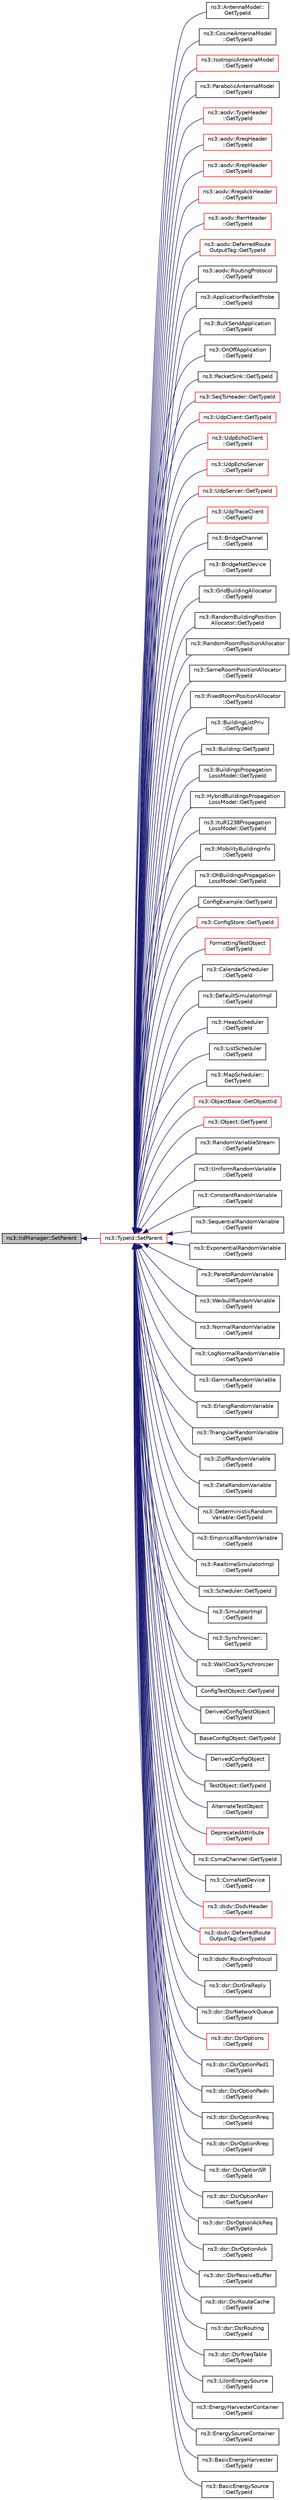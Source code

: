 digraph "ns3::IidManager::SetParent"
{
  edge [fontname="Helvetica",fontsize="10",labelfontname="Helvetica",labelfontsize="10"];
  node [fontname="Helvetica",fontsize="10",shape=record];
  rankdir="LR";
  Node1 [label="ns3::IidManager::SetParent",height=0.2,width=0.4,color="black", fillcolor="grey75", style="filled", fontcolor="black"];
  Node1 -> Node2 [dir="back",color="midnightblue",fontsize="10",style="solid"];
  Node2 [label="ns3::TypeId::SetParent",height=0.2,width=0.4,color="red", fillcolor="white", style="filled",URL="$d6/d11/classns3_1_1TypeId.html#abaaca67ab7d2471067e7c275df0f7309"];
  Node2 -> Node3 [dir="back",color="midnightblue",fontsize="10",style="solid"];
  Node3 [label="ns3::AntennaModel::\lGetTypeId",height=0.2,width=0.4,color="black", fillcolor="white", style="filled",URL="$df/d1c/classns3_1_1AntennaModel.html#abc7259cfbe01ca722dc843c95da66322"];
  Node2 -> Node4 [dir="back",color="midnightblue",fontsize="10",style="solid"];
  Node4 [label="ns3::CosineAntennaModel\l::GetTypeId",height=0.2,width=0.4,color="black", fillcolor="white", style="filled",URL="$d6/d8d/classns3_1_1CosineAntennaModel.html#a9424e417e8a7e4ac55d1779f4d1d1a2f"];
  Node2 -> Node5 [dir="back",color="midnightblue",fontsize="10",style="solid"];
  Node5 [label="ns3::IsotropicAntennaModel\l::GetTypeId",height=0.2,width=0.4,color="red", fillcolor="white", style="filled",URL="$db/d37/classns3_1_1IsotropicAntennaModel.html#a028bb9c62be849c5c39e9948e8d2d782"];
  Node2 -> Node6 [dir="back",color="midnightblue",fontsize="10",style="solid"];
  Node6 [label="ns3::ParabolicAntennaModel\l::GetTypeId",height=0.2,width=0.4,color="black", fillcolor="white", style="filled",URL="$df/d58/classns3_1_1ParabolicAntennaModel.html#a0d934cb882753be1dcaf09303fda25db"];
  Node2 -> Node7 [dir="back",color="midnightblue",fontsize="10",style="solid"];
  Node7 [label="ns3::aodv::TypeHeader\l::GetTypeId",height=0.2,width=0.4,color="red", fillcolor="white", style="filled",URL="$d7/d53/classns3_1_1aodv_1_1TypeHeader.html#ae51635a191a4d006a4d5fc9e080836e9"];
  Node2 -> Node8 [dir="back",color="midnightblue",fontsize="10",style="solid"];
  Node8 [label="ns3::aodv::RreqHeader\l::GetTypeId",height=0.2,width=0.4,color="red", fillcolor="white", style="filled",URL="$db/d7d/classns3_1_1aodv_1_1RreqHeader.html#a7e439fdc5e8d94f1d30e69be362e89d4"];
  Node2 -> Node9 [dir="back",color="midnightblue",fontsize="10",style="solid"];
  Node9 [label="ns3::aodv::RrepHeader\l::GetTypeId",height=0.2,width=0.4,color="red", fillcolor="white", style="filled",URL="$df/d54/classns3_1_1aodv_1_1RrepHeader.html#a59f8b82f9e419441deaada01247cf59a"];
  Node2 -> Node10 [dir="back",color="midnightblue",fontsize="10",style="solid"];
  Node10 [label="ns3::aodv::RrepAckHeader\l::GetTypeId",height=0.2,width=0.4,color="red", fillcolor="white", style="filled",URL="$d7/d46/classns3_1_1aodv_1_1RrepAckHeader.html#aa79131f5c5d50772ee95423d8373ac68"];
  Node2 -> Node11 [dir="back",color="midnightblue",fontsize="10",style="solid"];
  Node11 [label="ns3::aodv::RerrHeader\l::GetTypeId",height=0.2,width=0.4,color="red", fillcolor="white", style="filled",URL="$d2/df8/classns3_1_1aodv_1_1RerrHeader.html#a157ea3445eb80678db23a667e7a6bb6e"];
  Node2 -> Node12 [dir="back",color="midnightblue",fontsize="10",style="solid"];
  Node12 [label="ns3::aodv::DeferredRoute\lOutputTag::GetTypeId",height=0.2,width=0.4,color="red", fillcolor="white", style="filled",URL="$d7/d0f/classns3_1_1aodv_1_1DeferredRouteOutputTag.html#a3e24798c22ba3449fecb676cd51dce1c"];
  Node2 -> Node13 [dir="back",color="midnightblue",fontsize="10",style="solid"];
  Node13 [label="ns3::aodv::RoutingProtocol\l::GetTypeId",height=0.2,width=0.4,color="black", fillcolor="white", style="filled",URL="$db/dd0/classns3_1_1aodv_1_1RoutingProtocol.html#a430a9cb799a51fc76e8e1580edf5f413"];
  Node2 -> Node14 [dir="back",color="midnightblue",fontsize="10",style="solid"];
  Node14 [label="ns3::ApplicationPacketProbe\l::GetTypeId",height=0.2,width=0.4,color="black", fillcolor="white", style="filled",URL="$d6/dfc/classns3_1_1ApplicationPacketProbe.html#aeaab4ee7ff5a096c759241d18c052b43",tooltip="Get the type ID. "];
  Node2 -> Node15 [dir="back",color="midnightblue",fontsize="10",style="solid"];
  Node15 [label="ns3::BulkSendApplication\l::GetTypeId",height=0.2,width=0.4,color="black", fillcolor="white", style="filled",URL="$de/dc0/classns3_1_1BulkSendApplication.html#ae019765d0ae807c8072ceee06f7ca66c",tooltip="Get the type ID. "];
  Node2 -> Node16 [dir="back",color="midnightblue",fontsize="10",style="solid"];
  Node16 [label="ns3::OnOffApplication\l::GetTypeId",height=0.2,width=0.4,color="black", fillcolor="white", style="filled",URL="$dc/d04/classns3_1_1OnOffApplication.html#a7e8932f513ab370e05db14f28389a2ec",tooltip="Get the type ID. "];
  Node2 -> Node17 [dir="back",color="midnightblue",fontsize="10",style="solid"];
  Node17 [label="ns3::PacketSink::GetTypeId",height=0.2,width=0.4,color="black", fillcolor="white", style="filled",URL="$d9/dcb/classns3_1_1PacketSink.html#a1e48dd11e1375c234e0276b00919900e",tooltip="Get the type ID. "];
  Node2 -> Node18 [dir="back",color="midnightblue",fontsize="10",style="solid"];
  Node18 [label="ns3::SeqTsHeader::GetTypeId",height=0.2,width=0.4,color="red", fillcolor="white", style="filled",URL="$d7/dd7/classns3_1_1SeqTsHeader.html#a93ebc5242bc058f8f8ffdfac5f97bf01",tooltip="Get the type ID. "];
  Node2 -> Node19 [dir="back",color="midnightblue",fontsize="10",style="solid"];
  Node19 [label="ns3::UdpClient::GetTypeId",height=0.2,width=0.4,color="red", fillcolor="white", style="filled",URL="$de/da9/classns3_1_1UdpClient.html#adfc2de1bb83a6543cbaa60cc85a01049",tooltip="Get the type ID. "];
  Node2 -> Node20 [dir="back",color="midnightblue",fontsize="10",style="solid"];
  Node20 [label="ns3::UdpEchoClient\l::GetTypeId",height=0.2,width=0.4,color="red", fillcolor="white", style="filled",URL="$de/d6b/classns3_1_1UdpEchoClient.html#a588785708510507df96ccef98df75adc",tooltip="Get the type ID. "];
  Node2 -> Node21 [dir="back",color="midnightblue",fontsize="10",style="solid"];
  Node21 [label="ns3::UdpEchoServer\l::GetTypeId",height=0.2,width=0.4,color="red", fillcolor="white", style="filled",URL="$df/dc8/classns3_1_1UdpEchoServer.html#a2a7915bfe902587df682c6461797e0fd",tooltip="Get the type ID. "];
  Node2 -> Node22 [dir="back",color="midnightblue",fontsize="10",style="solid"];
  Node22 [label="ns3::UdpServer::GetTypeId",height=0.2,width=0.4,color="red", fillcolor="white", style="filled",URL="$d0/d90/classns3_1_1UdpServer.html#a61864021612e37496fa36d5574934ad0",tooltip="Get the type ID. "];
  Node2 -> Node23 [dir="back",color="midnightblue",fontsize="10",style="solid"];
  Node23 [label="ns3::UdpTraceClient\l::GetTypeId",height=0.2,width=0.4,color="red", fillcolor="white", style="filled",URL="$d4/d5a/structns3_1_1UdpTraceClient.html#ace3de2afbfae12cb73fc78a55f22399c",tooltip="Get the type ID. "];
  Node2 -> Node24 [dir="back",color="midnightblue",fontsize="10",style="solid"];
  Node24 [label="ns3::BridgeChannel\l::GetTypeId",height=0.2,width=0.4,color="black", fillcolor="white", style="filled",URL="$d0/d12/classns3_1_1BridgeChannel.html#a712e64db6fe85a59c1b38cfa914c9a77",tooltip="Get the type ID. "];
  Node2 -> Node25 [dir="back",color="midnightblue",fontsize="10",style="solid"];
  Node25 [label="ns3::BridgeNetDevice\l::GetTypeId",height=0.2,width=0.4,color="black", fillcolor="white", style="filled",URL="$d9/d8d/classns3_1_1BridgeNetDevice.html#a9c8adb9ce413618caaa052929b69a6c9",tooltip="Get the type ID. "];
  Node2 -> Node26 [dir="back",color="midnightblue",fontsize="10",style="solid"];
  Node26 [label="ns3::GridBuildingAllocator\l::GetTypeId",height=0.2,width=0.4,color="black", fillcolor="white", style="filled",URL="$d5/df7/classns3_1_1GridBuildingAllocator.html#a18a0da62eeeb9230f7cf3bb0a71273cd"];
  Node2 -> Node27 [dir="back",color="midnightblue",fontsize="10",style="solid"];
  Node27 [label="ns3::RandomBuildingPosition\lAllocator::GetTypeId",height=0.2,width=0.4,color="black", fillcolor="white", style="filled",URL="$de/d30/classns3_1_1RandomBuildingPositionAllocator.html#a15b1e3e6a0951073795e5e05d5ac28f1"];
  Node2 -> Node28 [dir="back",color="midnightblue",fontsize="10",style="solid"];
  Node28 [label="ns3::RandomRoomPositionAllocator\l::GetTypeId",height=0.2,width=0.4,color="black", fillcolor="white", style="filled",URL="$dd/d26/classns3_1_1RandomRoomPositionAllocator.html#acbf3b609e7cd7f8b632e03f75e0ba638"];
  Node2 -> Node29 [dir="back",color="midnightblue",fontsize="10",style="solid"];
  Node29 [label="ns3::SameRoomPositionAllocator\l::GetTypeId",height=0.2,width=0.4,color="black", fillcolor="white", style="filled",URL="$db/dd1/classns3_1_1SameRoomPositionAllocator.html#aebfda3d5331e4f10cf22c932d24b4185"];
  Node2 -> Node30 [dir="back",color="midnightblue",fontsize="10",style="solid"];
  Node30 [label="ns3::FixedRoomPositionAllocator\l::GetTypeId",height=0.2,width=0.4,color="black", fillcolor="white", style="filled",URL="$d7/d7b/classns3_1_1FixedRoomPositionAllocator.html#ad764f1d8b8a236c77d08e64e9c39d4b5"];
  Node2 -> Node31 [dir="back",color="midnightblue",fontsize="10",style="solid"];
  Node31 [label="ns3::BuildingListPriv\l::GetTypeId",height=0.2,width=0.4,color="black", fillcolor="white", style="filled",URL="$db/d61/classns3_1_1BuildingListPriv.html#a5c3e5a780d4582319e905ccbdea822a6"];
  Node2 -> Node32 [dir="back",color="midnightblue",fontsize="10",style="solid"];
  Node32 [label="ns3::Building::GetTypeId",height=0.2,width=0.4,color="black", fillcolor="white", style="filled",URL="$d3/d67/classns3_1_1Building.html#ad8d823ade148dd17d8767427d1986d02"];
  Node2 -> Node33 [dir="back",color="midnightblue",fontsize="10",style="solid"];
  Node33 [label="ns3::BuildingsPropagation\lLossModel::GetTypeId",height=0.2,width=0.4,color="black", fillcolor="white", style="filled",URL="$db/db0/classns3_1_1BuildingsPropagationLossModel.html#a1a4accdc8f9f8edd9ba4768827d199dd"];
  Node2 -> Node34 [dir="back",color="midnightblue",fontsize="10",style="solid"];
  Node34 [label="ns3::HybridBuildingsPropagation\lLossModel::GetTypeId",height=0.2,width=0.4,color="black", fillcolor="white", style="filled",URL="$de/df8/classns3_1_1HybridBuildingsPropagationLossModel.html#a3e26c59932db0dd4d979fc57dd1721f1"];
  Node2 -> Node35 [dir="back",color="midnightblue",fontsize="10",style="solid"];
  Node35 [label="ns3::ItuR1238Propagation\lLossModel::GetTypeId",height=0.2,width=0.4,color="black", fillcolor="white", style="filled",URL="$df/d3f/classns3_1_1ItuR1238PropagationLossModel.html#a669516317b90f03ed14e9428584d64cf"];
  Node2 -> Node36 [dir="back",color="midnightblue",fontsize="10",style="solid"];
  Node36 [label="ns3::MobilityBuildingInfo\l::GetTypeId",height=0.2,width=0.4,color="black", fillcolor="white", style="filled",URL="$d4/d71/classns3_1_1MobilityBuildingInfo.html#a3883968110a71e266417d3d708f4c539"];
  Node2 -> Node37 [dir="back",color="midnightblue",fontsize="10",style="solid"];
  Node37 [label="ns3::OhBuildingsPropagation\lLossModel::GetTypeId",height=0.2,width=0.4,color="black", fillcolor="white", style="filled",URL="$d4/d0d/classns3_1_1OhBuildingsPropagationLossModel.html#adacfe04d549b83bbaad33eb081892b8b"];
  Node2 -> Node38 [dir="back",color="midnightblue",fontsize="10",style="solid"];
  Node38 [label="ConfigExample::GetTypeId",height=0.2,width=0.4,color="black", fillcolor="white", style="filled",URL="$d9/d6a/classConfigExample.html#a39bcd8eba98abec19379fc4111388fd0"];
  Node2 -> Node39 [dir="back",color="midnightblue",fontsize="10",style="solid"];
  Node39 [label="ns3::ConfigStore::GetTypeId",height=0.2,width=0.4,color="red", fillcolor="white", style="filled",URL="$da/d51/classns3_1_1ConfigStore.html#a2d97fcf9f1dbf395cfa184a191689e41"];
  Node2 -> Node40 [dir="back",color="midnightblue",fontsize="10",style="solid"];
  Node40 [label="FormattingTestObject\l::GetTypeId",height=0.2,width=0.4,color="red", fillcolor="white", style="filled",URL="$de/df4/classFormattingTestObject.html#a8d01d15af307907b4bd8e54ee8549526"];
  Node2 -> Node41 [dir="back",color="midnightblue",fontsize="10",style="solid"];
  Node41 [label="ns3::CalendarScheduler\l::GetTypeId",height=0.2,width=0.4,color="black", fillcolor="white", style="filled",URL="$db/dfc/classns3_1_1CalendarScheduler.html#a862815eb693b8db0f2d53f7eb9eb4ca2"];
  Node2 -> Node42 [dir="back",color="midnightblue",fontsize="10",style="solid"];
  Node42 [label="ns3::DefaultSimulatorImpl\l::GetTypeId",height=0.2,width=0.4,color="black", fillcolor="white", style="filled",URL="$de/d04/classns3_1_1DefaultSimulatorImpl.html#ac9eafae22410ec66b808b6c1e4002127"];
  Node2 -> Node43 [dir="back",color="midnightblue",fontsize="10",style="solid"];
  Node43 [label="ns3::HeapScheduler\l::GetTypeId",height=0.2,width=0.4,color="black", fillcolor="white", style="filled",URL="$da/db2/classns3_1_1HeapScheduler.html#a2b7af8a7c1a573488d9f7ccb4ad10cae"];
  Node2 -> Node44 [dir="back",color="midnightblue",fontsize="10",style="solid"];
  Node44 [label="ns3::ListScheduler\l::GetTypeId",height=0.2,width=0.4,color="black", fillcolor="white", style="filled",URL="$d8/d42/classns3_1_1ListScheduler.html#ae80a20a5870f1e54552ea534875a2aae"];
  Node2 -> Node45 [dir="back",color="midnightblue",fontsize="10",style="solid"];
  Node45 [label="ns3::MapScheduler::\lGetTypeId",height=0.2,width=0.4,color="black", fillcolor="white", style="filled",URL="$d9/d56/classns3_1_1MapScheduler.html#a4d57f849a2e3ddfe4542de1224fd7e10"];
  Node2 -> Node46 [dir="back",color="midnightblue",fontsize="10",style="solid"];
  Node46 [label="ns3::ObjectBase::GetObjectIid",height=0.2,width=0.4,color="red", fillcolor="white", style="filled",URL="$d2/dac/classns3_1_1ObjectBase.html#a4fcfd18844c60f163c5dce52456d111b"];
  Node2 -> Node47 [dir="back",color="midnightblue",fontsize="10",style="solid"];
  Node47 [label="ns3::Object::GetTypeId",height=0.2,width=0.4,color="red", fillcolor="white", style="filled",URL="$d9/d77/classns3_1_1Object.html#a1d040243983ab74ec923bde26d7cb7e7",tooltip="Register this type. "];
  Node2 -> Node48 [dir="back",color="midnightblue",fontsize="10",style="solid"];
  Node48 [label="ns3::RandomVariableStream\l::GetTypeId",height=0.2,width=0.4,color="black", fillcolor="white", style="filled",URL="$dc/daa/classns3_1_1RandomVariableStream.html#a0b11fa19bc54cca33458c4e1fe7226d5",tooltip="Register this type. "];
  Node2 -> Node49 [dir="back",color="midnightblue",fontsize="10",style="solid"];
  Node49 [label="ns3::UniformRandomVariable\l::GetTypeId",height=0.2,width=0.4,color="black", fillcolor="white", style="filled",URL="$d0/d5b/classns3_1_1UniformRandomVariable.html#a972caf9fb5d1cdde200ba9cf7307c73e",tooltip="Register this type. "];
  Node2 -> Node50 [dir="back",color="midnightblue",fontsize="10",style="solid"];
  Node50 [label="ns3::ConstantRandomVariable\l::GetTypeId",height=0.2,width=0.4,color="black", fillcolor="white", style="filled",URL="$d3/dcc/classns3_1_1ConstantRandomVariable.html#aabbc24264cadb6e2103bd57964861b22",tooltip="Register this type. "];
  Node2 -> Node51 [dir="back",color="midnightblue",fontsize="10",style="solid"];
  Node51 [label="ns3::SequentialRandomVariable\l::GetTypeId",height=0.2,width=0.4,color="black", fillcolor="white", style="filled",URL="$de/df4/classns3_1_1SequentialRandomVariable.html#a0d5681ef517e100c2a3ad5f8dccd9dc7",tooltip="Register this type. "];
  Node2 -> Node52 [dir="back",color="midnightblue",fontsize="10",style="solid"];
  Node52 [label="ns3::ExponentialRandomVariable\l::GetTypeId",height=0.2,width=0.4,color="black", fillcolor="white", style="filled",URL="$d6/d98/classns3_1_1ExponentialRandomVariable.html#ad5fe09ca96d45ee9e10b88bdb7f747bf",tooltip="Register this type. "];
  Node2 -> Node53 [dir="back",color="midnightblue",fontsize="10",style="solid"];
  Node53 [label="ns3::ParetoRandomVariable\l::GetTypeId",height=0.2,width=0.4,color="black", fillcolor="white", style="filled",URL="$dd/d2e/classns3_1_1ParetoRandomVariable.html#a67aef9aab600df6b3f42a07b75b83dc2",tooltip="Register this type. "];
  Node2 -> Node54 [dir="back",color="midnightblue",fontsize="10",style="solid"];
  Node54 [label="ns3::WeibullRandomVariable\l::GetTypeId",height=0.2,width=0.4,color="black", fillcolor="white", style="filled",URL="$d9/daf/classns3_1_1WeibullRandomVariable.html#aab32ae576b15af76429351cfedf590a5",tooltip="Register this type. "];
  Node2 -> Node55 [dir="back",color="midnightblue",fontsize="10",style="solid"];
  Node55 [label="ns3::NormalRandomVariable\l::GetTypeId",height=0.2,width=0.4,color="black", fillcolor="white", style="filled",URL="$d7/d87/classns3_1_1NormalRandomVariable.html#a413de1185269692d092ff5e3fa5b6878",tooltip="Register this type. "];
  Node2 -> Node56 [dir="back",color="midnightblue",fontsize="10",style="solid"];
  Node56 [label="ns3::LogNormalRandomVariable\l::GetTypeId",height=0.2,width=0.4,color="black", fillcolor="white", style="filled",URL="$d9/d92/classns3_1_1LogNormalRandomVariable.html#af531456b8d8c3c162717a662199ba9ed",tooltip="Register this type. "];
  Node2 -> Node57 [dir="back",color="midnightblue",fontsize="10",style="solid"];
  Node57 [label="ns3::GammaRandomVariable\l::GetTypeId",height=0.2,width=0.4,color="black", fillcolor="white", style="filled",URL="$d1/d35/classns3_1_1GammaRandomVariable.html#a7b748133cfc4dc1a6fcdee1906df16e5",tooltip="Register this type. "];
  Node2 -> Node58 [dir="back",color="midnightblue",fontsize="10",style="solid"];
  Node58 [label="ns3::ErlangRandomVariable\l::GetTypeId",height=0.2,width=0.4,color="black", fillcolor="white", style="filled",URL="$de/d2e/classns3_1_1ErlangRandomVariable.html#a13edcc1751e0843c4ed57ec243ce29d9",tooltip="Register this type. "];
  Node2 -> Node59 [dir="back",color="midnightblue",fontsize="10",style="solid"];
  Node59 [label="ns3::TriangularRandomVariable\l::GetTypeId",height=0.2,width=0.4,color="black", fillcolor="white", style="filled",URL="$d6/d48/classns3_1_1TriangularRandomVariable.html#aaa879aaf59bd170c0c3aa1947d1d6a66",tooltip="Register this type. "];
  Node2 -> Node60 [dir="back",color="midnightblue",fontsize="10",style="solid"];
  Node60 [label="ns3::ZipfRandomVariable\l::GetTypeId",height=0.2,width=0.4,color="black", fillcolor="white", style="filled",URL="$d3/d1c/classns3_1_1ZipfRandomVariable.html#ace1382ab4418489bcdbfb47cf55744eb",tooltip="Register this type. "];
  Node2 -> Node61 [dir="back",color="midnightblue",fontsize="10",style="solid"];
  Node61 [label="ns3::ZetaRandomVariable\l::GetTypeId",height=0.2,width=0.4,color="black", fillcolor="white", style="filled",URL="$da/dd8/classns3_1_1ZetaRandomVariable.html#a54d5a7d6a24c100e4ed9207d9533fdcc",tooltip="Register this type. "];
  Node2 -> Node62 [dir="back",color="midnightblue",fontsize="10",style="solid"];
  Node62 [label="ns3::DeterministicRandom\lVariable::GetTypeId",height=0.2,width=0.4,color="black", fillcolor="white", style="filled",URL="$db/df9/classns3_1_1DeterministicRandomVariable.html#a9c3a6e21db27126fba82dad5cd0fd70e",tooltip="Register this type. "];
  Node2 -> Node63 [dir="back",color="midnightblue",fontsize="10",style="solid"];
  Node63 [label="ns3::EmpiricalRandomVariable\l::GetTypeId",height=0.2,width=0.4,color="black", fillcolor="white", style="filled",URL="$d3/d94/classns3_1_1EmpiricalRandomVariable.html#a7a93b59104ee4825114eb27d95225b09",tooltip="Register this type. "];
  Node2 -> Node64 [dir="back",color="midnightblue",fontsize="10",style="solid"];
  Node64 [label="ns3::RealtimeSimulatorImpl\l::GetTypeId",height=0.2,width=0.4,color="black", fillcolor="white", style="filled",URL="$da/d73/classns3_1_1RealtimeSimulatorImpl.html#a9d7848bcebc8200ddbb5393bcd1f2064"];
  Node2 -> Node65 [dir="back",color="midnightblue",fontsize="10",style="solid"];
  Node65 [label="ns3::Scheduler::GetTypeId",height=0.2,width=0.4,color="black", fillcolor="white", style="filled",URL="$d6/d4a/classns3_1_1Scheduler.html#a2d21ad2604832ea471952b2c5d51ba6c"];
  Node2 -> Node66 [dir="back",color="midnightblue",fontsize="10",style="solid"];
  Node66 [label="ns3::SimulatorImpl\l::GetTypeId",height=0.2,width=0.4,color="black", fillcolor="white", style="filled",URL="$d2/d19/classns3_1_1SimulatorImpl.html#a37d8346f701a515f340546ac24fe1ed7"];
  Node2 -> Node67 [dir="back",color="midnightblue",fontsize="10",style="solid"];
  Node67 [label="ns3::Synchronizer::\lGetTypeId",height=0.2,width=0.4,color="black", fillcolor="white", style="filled",URL="$df/d6a/classns3_1_1Synchronizer.html#ab73b383bf8b6a00e0df1da6689a8fb5b"];
  Node2 -> Node68 [dir="back",color="midnightblue",fontsize="10",style="solid"];
  Node68 [label="ns3::WallClockSynchronizer\l::GetTypeId",height=0.2,width=0.4,color="black", fillcolor="white", style="filled",URL="$d4/d79/classns3_1_1WallClockSynchronizer.html#a829a559a08fb71d5099a688515ae05c4"];
  Node2 -> Node69 [dir="back",color="midnightblue",fontsize="10",style="solid"];
  Node69 [label="ConfigTestObject::GetTypeId",height=0.2,width=0.4,color="black", fillcolor="white", style="filled",URL="$d1/de0/classConfigTestObject.html#a931dcf86abddf44e4645f889eaf6abac"];
  Node2 -> Node70 [dir="back",color="midnightblue",fontsize="10",style="solid"];
  Node70 [label="DerivedConfigTestObject\l::GetTypeId",height=0.2,width=0.4,color="black", fillcolor="white", style="filled",URL="$d7/dfb/classDerivedConfigTestObject.html#a194c36e8c987ecac0e2676d3123e7fbf"];
  Node2 -> Node71 [dir="back",color="midnightblue",fontsize="10",style="solid"];
  Node71 [label="BaseConfigObject::GetTypeId",height=0.2,width=0.4,color="black", fillcolor="white", style="filled",URL="$d7/dcd/classBaseConfigObject.html#a5fa358b4dfe439e61b0a2aef6e8c518c"];
  Node2 -> Node72 [dir="back",color="midnightblue",fontsize="10",style="solid"];
  Node72 [label="DerivedConfigObject\l::GetTypeId",height=0.2,width=0.4,color="black", fillcolor="white", style="filled",URL="$db/d1e/classDerivedConfigObject.html#a71b9aac1342aeab2117159f1b6ca3f88"];
  Node2 -> Node73 [dir="back",color="midnightblue",fontsize="10",style="solid"];
  Node73 [label="TestObject::GetTypeId",height=0.2,width=0.4,color="black", fillcolor="white", style="filled",URL="$de/d78/classTestObject.html#a351a44b5a7ede8d1b688c1a801580ea7"];
  Node2 -> Node74 [dir="back",color="midnightblue",fontsize="10",style="solid"];
  Node74 [label="AlternateTestObject\l::GetTypeId",height=0.2,width=0.4,color="black", fillcolor="white", style="filled",URL="$df/d5a/classAlternateTestObject.html#a3cf2883855ae91329b8859ab2687e05e"];
  Node2 -> Node75 [dir="back",color="midnightblue",fontsize="10",style="solid"];
  Node75 [label="DeprecatedAttribute\l::GetTypeId",height=0.2,width=0.4,color="red", fillcolor="white", style="filled",URL="$d6/d7e/classDeprecatedAttribute.html#a6288a8b7cf3b4b8ccc271c72d3241c9c"];
  Node2 -> Node76 [dir="back",color="midnightblue",fontsize="10",style="solid"];
  Node76 [label="ns3::CsmaChannel::GetTypeId",height=0.2,width=0.4,color="black", fillcolor="white", style="filled",URL="$de/d86/classns3_1_1CsmaChannel.html#a58ca8d59505018b8a4bfe9288bbd2066",tooltip="Get the type ID. "];
  Node2 -> Node77 [dir="back",color="midnightblue",fontsize="10",style="solid"];
  Node77 [label="ns3::CsmaNetDevice\l::GetTypeId",height=0.2,width=0.4,color="black", fillcolor="white", style="filled",URL="$d4/df2/classns3_1_1CsmaNetDevice.html#aee49acd8c695a21662f2111c7771e92b",tooltip="Get the type ID. "];
  Node2 -> Node78 [dir="back",color="midnightblue",fontsize="10",style="solid"];
  Node78 [label="ns3::dsdv::DsdvHeader\l::GetTypeId",height=0.2,width=0.4,color="red", fillcolor="white", style="filled",URL="$d0/db8/classns3_1_1dsdv_1_1DsdvHeader.html#a2f237f2fdb9906a32b0984bf02fed488"];
  Node2 -> Node79 [dir="back",color="midnightblue",fontsize="10",style="solid"];
  Node79 [label="ns3::dsdv::DeferredRoute\lOutputTag::GetTypeId",height=0.2,width=0.4,color="red", fillcolor="white", style="filled",URL="$da/d5d/structns3_1_1dsdv_1_1DeferredRouteOutputTag.html#a89d6635427446ecce5a6ce023eb61631"];
  Node2 -> Node80 [dir="back",color="midnightblue",fontsize="10",style="solid"];
  Node80 [label="ns3::dsdv::RoutingProtocol\l::GetTypeId",height=0.2,width=0.4,color="black", fillcolor="white", style="filled",URL="$de/dca/classns3_1_1dsdv_1_1RoutingProtocol.html#a94877c474548735fa3764b89a86db709"];
  Node2 -> Node81 [dir="back",color="midnightblue",fontsize="10",style="solid"];
  Node81 [label="ns3::dsr::DsrGraReply\l::GetTypeId",height=0.2,width=0.4,color="black", fillcolor="white", style="filled",URL="$dc/d42/classns3_1_1dsr_1_1DsrGraReply.html#a195b91a840988f7c0f0026131f478364"];
  Node2 -> Node82 [dir="back",color="midnightblue",fontsize="10",style="solid"];
  Node82 [label="ns3::dsr::DsrNetworkQueue\l::GetTypeId",height=0.2,width=0.4,color="black", fillcolor="white", style="filled",URL="$dd/dad/classns3_1_1dsr_1_1DsrNetworkQueue.html#a404b2973100f00850f095380ae5e40d4"];
  Node2 -> Node83 [dir="back",color="midnightblue",fontsize="10",style="solid"];
  Node83 [label="ns3::dsr::DsrOptions\l::GetTypeId",height=0.2,width=0.4,color="red", fillcolor="white", style="filled",URL="$d7/d7e/classns3_1_1dsr_1_1DsrOptions.html#a30eca80bb80530a2c64064930b399b7c",tooltip="Get the type identificator. "];
  Node2 -> Node84 [dir="back",color="midnightblue",fontsize="10",style="solid"];
  Node84 [label="ns3::dsr::DsrOptionPad1\l::GetTypeId",height=0.2,width=0.4,color="black", fillcolor="white", style="filled",URL="$db/d1f/classns3_1_1dsr_1_1DsrOptionPad1.html#a3b1cf502940143cf081f8337de1b0785"];
  Node2 -> Node85 [dir="back",color="midnightblue",fontsize="10",style="solid"];
  Node85 [label="ns3::dsr::DsrOptionPadn\l::GetTypeId",height=0.2,width=0.4,color="black", fillcolor="white", style="filled",URL="$d5/dc7/classns3_1_1dsr_1_1DsrOptionPadn.html#a5b5ce4f62ba66605c532a88b2d68b870"];
  Node2 -> Node86 [dir="back",color="midnightblue",fontsize="10",style="solid"];
  Node86 [label="ns3::dsr::DsrOptionRreq\l::GetTypeId",height=0.2,width=0.4,color="black", fillcolor="white", style="filled",URL="$dc/db3/classns3_1_1dsr_1_1DsrOptionRreq.html#a0fd0038a185e7dae6d2e9e640e542ee6"];
  Node2 -> Node87 [dir="back",color="midnightblue",fontsize="10",style="solid"];
  Node87 [label="ns3::dsr::DsrOptionRrep\l::GetTypeId",height=0.2,width=0.4,color="black", fillcolor="white", style="filled",URL="$d1/d0f/classns3_1_1dsr_1_1DsrOptionRrep.html#ab9cae666e1efd949ce46cea71c177e04"];
  Node2 -> Node88 [dir="back",color="midnightblue",fontsize="10",style="solid"];
  Node88 [label="ns3::dsr::DsrOptionSR\l::GetTypeId",height=0.2,width=0.4,color="black", fillcolor="white", style="filled",URL="$d8/d06/classns3_1_1dsr_1_1DsrOptionSR.html#abb6468d7c086f79537a9e1c6a52555ee"];
  Node2 -> Node89 [dir="back",color="midnightblue",fontsize="10",style="solid"];
  Node89 [label="ns3::dsr::DsrOptionRerr\l::GetTypeId",height=0.2,width=0.4,color="black", fillcolor="white", style="filled",URL="$d7/d70/classns3_1_1dsr_1_1DsrOptionRerr.html#a9a92dddbabd9aca62d85a34bd7d3a076"];
  Node2 -> Node90 [dir="back",color="midnightblue",fontsize="10",style="solid"];
  Node90 [label="ns3::dsr::DsrOptionAckReq\l::GetTypeId",height=0.2,width=0.4,color="black", fillcolor="white", style="filled",URL="$dd/d7b/classns3_1_1dsr_1_1DsrOptionAckReq.html#a11f693334e9c97af3c4b005d79e1c934"];
  Node2 -> Node91 [dir="back",color="midnightblue",fontsize="10",style="solid"];
  Node91 [label="ns3::dsr::DsrOptionAck\l::GetTypeId",height=0.2,width=0.4,color="black", fillcolor="white", style="filled",URL="$d9/d62/classns3_1_1dsr_1_1DsrOptionAck.html#ab21f07bf0644a85322a4e964cb8dab53"];
  Node2 -> Node92 [dir="back",color="midnightblue",fontsize="10",style="solid"];
  Node92 [label="ns3::dsr::DsrPassiveBuffer\l::GetTypeId",height=0.2,width=0.4,color="black", fillcolor="white", style="filled",URL="$de/d33/classns3_1_1dsr_1_1DsrPassiveBuffer.html#af45a624c405b232f89884d0e4552aea6"];
  Node2 -> Node93 [dir="back",color="midnightblue",fontsize="10",style="solid"];
  Node93 [label="ns3::dsr::DsrRouteCache\l::GetTypeId",height=0.2,width=0.4,color="black", fillcolor="white", style="filled",URL="$df/d3d/classns3_1_1dsr_1_1DsrRouteCache.html#a05b0ddede171b486247c73d1a3e52c48"];
  Node2 -> Node94 [dir="back",color="midnightblue",fontsize="10",style="solid"];
  Node94 [label="ns3::dsr::DsrRouting\l::GetTypeId",height=0.2,width=0.4,color="black", fillcolor="white", style="filled",URL="$df/d32/classns3_1_1dsr_1_1DsrRouting.html#add1c578a2b05d4e9bdd3d983b2e3b4ae",tooltip="Get the type identificator. "];
  Node2 -> Node95 [dir="back",color="midnightblue",fontsize="10",style="solid"];
  Node95 [label="ns3::dsr::DsrRreqTable\l::GetTypeId",height=0.2,width=0.4,color="black", fillcolor="white", style="filled",URL="$d9/d94/classns3_1_1dsr_1_1DsrRreqTable.html#ab2490f784bfac28f6eb65eb36b1f3f87"];
  Node2 -> Node96 [dir="back",color="midnightblue",fontsize="10",style="solid"];
  Node96 [label="ns3::LiIonEnergySource\l::GetTypeId",height=0.2,width=0.4,color="black", fillcolor="white", style="filled",URL="$dd/d9d/classns3_1_1LiIonEnergySource.html#ae8939dafa5adcf6ad3528db1a479e829"];
  Node2 -> Node97 [dir="back",color="midnightblue",fontsize="10",style="solid"];
  Node97 [label="ns3::EnergyHarvesterContainer\l::GetTypeId",height=0.2,width=0.4,color="black", fillcolor="white", style="filled",URL="$dd/dcb/classns3_1_1EnergyHarvesterContainer.html#a5c17f466c97d497e31791bb724bb839e"];
  Node2 -> Node98 [dir="back",color="midnightblue",fontsize="10",style="solid"];
  Node98 [label="ns3::EnergySourceContainer\l::GetTypeId",height=0.2,width=0.4,color="black", fillcolor="white", style="filled",URL="$d1/d34/classns3_1_1EnergySourceContainer.html#a4e7b390e46c05c03d686c07145e82137"];
  Node2 -> Node99 [dir="back",color="midnightblue",fontsize="10",style="solid"];
  Node99 [label="ns3::BasicEnergyHarvester\l::GetTypeId",height=0.2,width=0.4,color="black", fillcolor="white", style="filled",URL="$d5/df9/classns3_1_1BasicEnergyHarvester.html#accbef0a2e6ad0d9f721b449561ecfd14"];
  Node2 -> Node100 [dir="back",color="midnightblue",fontsize="10",style="solid"];
  Node100 [label="ns3::BasicEnergySource\l::GetTypeId",height=0.2,width=0.4,color="black", fillcolor="white", style="filled",URL="$d1/db4/classns3_1_1BasicEnergySource.html#aa8c6107bebcb44214d0aa99ca5aa842e"];
}
